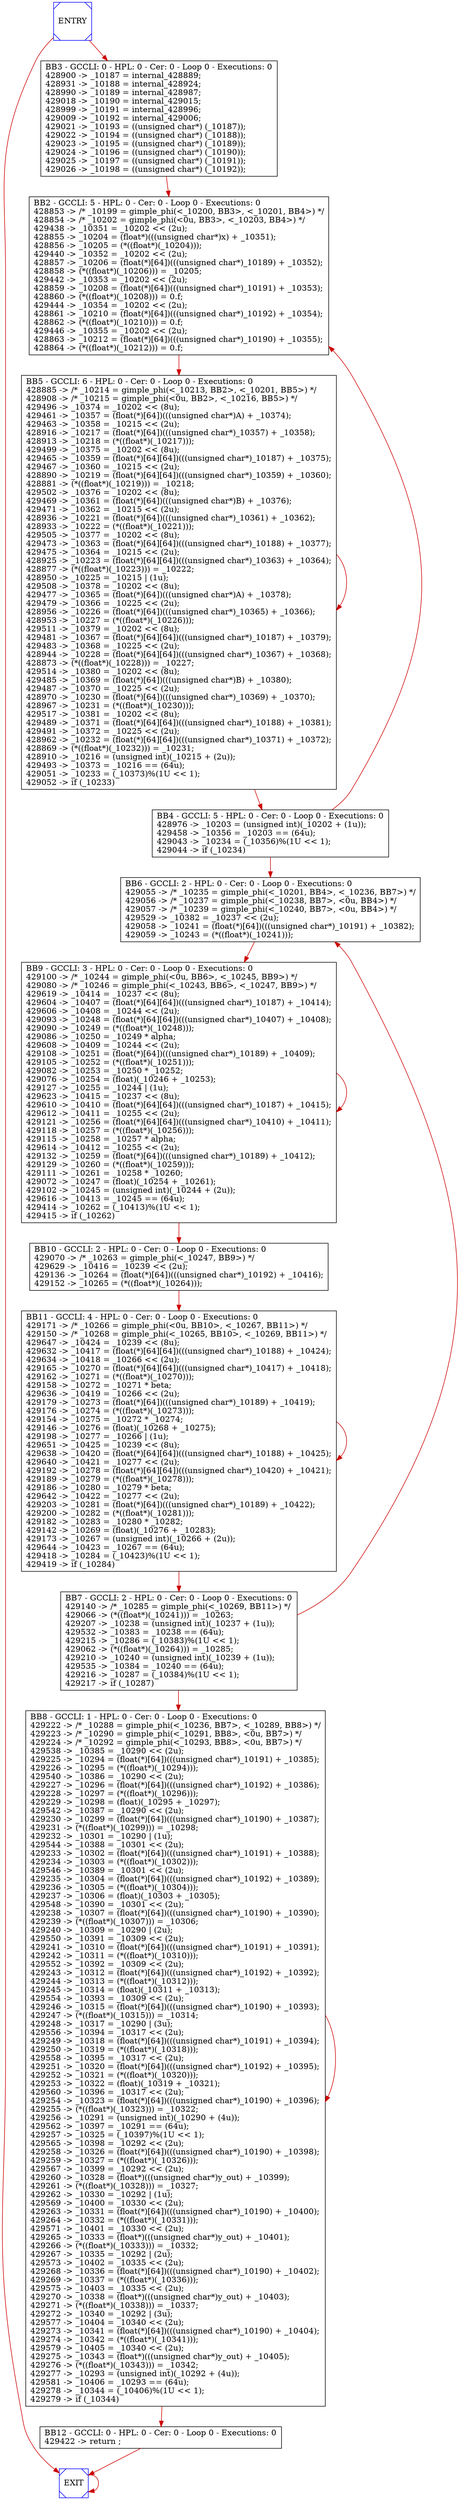digraph G {
0[color=blue,shape=Msquare, label="ENTRY"];
1[color=blue,shape=Msquare, label="EXIT"];
2[shape=box, label="BB2 - GCCLI: 5 - HPL: 0 - Cer: 0 - Loop 0 - Executions: 0\l428853 -> /* _10199 = gimple_phi(<_10200, BB3>, <_10201, BB4>) */\l428854 -> /* _10202 = gimple_phi(<0u, BB3>, <_10203, BB4>) */\l429438 -> _10351 = _10202 << (2u);\l428855 -> _10204 = (float*)(((unsigned char*)x) + _10351);\l428856 -> _10205 = (*((float*)(_10204)));\l429440 -> _10352 = _10202 << (2u);\l428857 -> _10206 = (float(*)[64])(((unsigned char*)_10189) + _10352);\l428858 -> (*((float*)(_10206))) = _10205;\l429442 -> _10353 = _10202 << (2u);\l428859 -> _10208 = (float(*)[64])(((unsigned char*)_10191) + _10353);\l428860 -> (*((float*)(_10208))) = 0.f;\l429444 -> _10354 = _10202 << (2u);\l428861 -> _10210 = (float(*)[64])(((unsigned char*)_10192) + _10354);\l428862 -> (*((float*)(_10210))) = 0.f;\l429446 -> _10355 = _10202 << (2u);\l428863 -> _10212 = (float(*)[64])(((unsigned char*)_10190) + _10355);\l428864 -> (*((float*)(_10212))) = 0.f;\l"];
3[shape=box, label="BB3 - GCCLI: 0 - HPL: 0 - Cer: 0 - Loop 0 - Executions: 0\n428900 -> _10187 = internal_428889;\l428931 -> _10188 = internal_428924;\l428990 -> _10189 = internal_428987;\l429018 -> _10190 = internal_429015;\l428999 -> _10191 = internal_428996;\l429009 -> _10192 = internal_429006;\l429021 -> _10193 = ((unsigned char*) (_10187));\l429022 -> _10194 = ((unsigned char*) (_10188));\l429023 -> _10195 = ((unsigned char*) (_10189));\l429024 -> _10196 = ((unsigned char*) (_10190));\l429025 -> _10197 = ((unsigned char*) (_10191));\l429026 -> _10198 = ((unsigned char*) (_10192));\l"];
4[shape=box, label="BB4 - GCCLI: 5 - HPL: 0 - Cer: 0 - Loop 0 - Executions: 0\n428976 -> _10203 = (unsigned int)(_10202 + (1u));\l429458 -> _10356 = _10203 == (64u);\l429043 -> _10234 = (_10356)%(1U << 1);\l429044 -> if (_10234)\l"];
5[shape=box, label="BB5 - GCCLI: 6 - HPL: 0 - Cer: 0 - Loop 0 - Executions: 0\l428885 -> /* _10214 = gimple_phi(<_10213, BB2>, <_10201, BB5>) */\l428908 -> /* _10215 = gimple_phi(<0u, BB2>, <_10216, BB5>) */\l429496 -> _10374 = _10202 << (8u);\l429461 -> _10357 = (float(*)[64])(((unsigned char*)A) + _10374);\l429463 -> _10358 = _10215 << (2u);\l428916 -> _10217 = (float(*)[64])(((unsigned char*)_10357) + _10358);\l428913 -> _10218 = (*((float*)(_10217)));\l429499 -> _10375 = _10202 << (8u);\l429465 -> _10359 = (float(*)[64][64])(((unsigned char*)_10187) + _10375);\l429467 -> _10360 = _10215 << (2u);\l428890 -> _10219 = (float(*)[64][64])(((unsigned char*)_10359) + _10360);\l428881 -> (*((float*)(_10219))) = _10218;\l429502 -> _10376 = _10202 << (8u);\l429469 -> _10361 = (float(*)[64])(((unsigned char*)B) + _10376);\l429471 -> _10362 = _10215 << (2u);\l428936 -> _10221 = (float(*)[64])(((unsigned char*)_10361) + _10362);\l428933 -> _10222 = (*((float*)(_10221)));\l429505 -> _10377 = _10202 << (8u);\l429473 -> _10363 = (float(*)[64][64])(((unsigned char*)_10188) + _10377);\l429475 -> _10364 = _10215 << (2u);\l428925 -> _10223 = (float(*)[64][64])(((unsigned char*)_10363) + _10364);\l428877 -> (*((float*)(_10223))) = _10222;\l428950 -> _10225 = _10215 | (1u);\l429508 -> _10378 = _10202 << (8u);\l429477 -> _10365 = (float(*)[64])(((unsigned char*)A) + _10378);\l429479 -> _10366 = _10225 << (2u);\l428956 -> _10226 = (float(*)[64])(((unsigned char*)_10365) + _10366);\l428953 -> _10227 = (*((float*)(_10226)));\l429511 -> _10379 = _10202 << (8u);\l429481 -> _10367 = (float(*)[64][64])(((unsigned char*)_10187) + _10379);\l429483 -> _10368 = _10225 << (2u);\l428944 -> _10228 = (float(*)[64][64])(((unsigned char*)_10367) + _10368);\l428873 -> (*((float*)(_10228))) = _10227;\l429514 -> _10380 = _10202 << (8u);\l429485 -> _10369 = (float(*)[64])(((unsigned char*)B) + _10380);\l429487 -> _10370 = _10225 << (2u);\l428970 -> _10230 = (float(*)[64])(((unsigned char*)_10369) + _10370);\l428967 -> _10231 = (*((float*)(_10230)));\l429517 -> _10381 = _10202 << (8u);\l429489 -> _10371 = (float(*)[64][64])(((unsigned char*)_10188) + _10381);\l429491 -> _10372 = _10225 << (2u);\l428962 -> _10232 = (float(*)[64][64])(((unsigned char*)_10371) + _10372);\l428869 -> (*((float*)(_10232))) = _10231;\l428910 -> _10216 = (unsigned int)(_10215 + (2u));\l429493 -> _10373 = _10216 == (64u);\l429051 -> _10233 = (_10373)%(1U << 1);\l429052 -> if (_10233)\l"];
6[shape=box, label="BB6 - GCCLI: 2 - HPL: 0 - Cer: 0 - Loop 0 - Executions: 0\l429055 -> /* _10235 = gimple_phi(<_10201, BB4>, <_10236, BB7>) */\l429056 -> /* _10237 = gimple_phi(<_10238, BB7>, <0u, BB4>) */\l429057 -> /* _10239 = gimple_phi(<_10240, BB7>, <0u, BB4>) */\l429529 -> _10382 = _10237 << (2u);\l429058 -> _10241 = (float(*)[64])(((unsigned char*)_10191) + _10382);\l429059 -> _10243 = (*((float*)(_10241)));\l"];
7[shape=box, label="BB7 - GCCLI: 2 - HPL: 0 - Cer: 0 - Loop 0 - Executions: 0\l429140 -> /* _10285 = gimple_phi(<_10269, BB11>) */\l429066 -> (*((float*)(_10241))) = _10263;\l429207 -> _10238 = (unsigned int)(_10237 + (1u));\l429532 -> _10383 = _10238 == (64u);\l429215 -> _10286 = (_10383)%(1U << 1);\l429062 -> (*((float*)(_10264))) = _10285;\l429210 -> _10240 = (unsigned int)(_10239 + (1u));\l429535 -> _10384 = _10240 == (64u);\l429216 -> _10287 = (_10384)%(1U << 1);\l429217 -> if (_10287)\l"];
8[shape=box, label="BB8 - GCCLI: 1 - HPL: 0 - Cer: 0 - Loop 0 - Executions: 0\l429222 -> /* _10288 = gimple_phi(<_10236, BB7>, <_10289, BB8>) */\l429223 -> /* _10290 = gimple_phi(<_10291, BB8>, <0u, BB7>) */\l429224 -> /* _10292 = gimple_phi(<_10293, BB8>, <0u, BB7>) */\l429538 -> _10385 = _10290 << (2u);\l429225 -> _10294 = (float(*)[64])(((unsigned char*)_10191) + _10385);\l429226 -> _10295 = (*((float*)(_10294)));\l429540 -> _10386 = _10290 << (2u);\l429227 -> _10296 = (float(*)[64])(((unsigned char*)_10192) + _10386);\l429228 -> _10297 = (*((float*)(_10296)));\l429229 -> _10298 = (float)(_10295 + _10297);\l429542 -> _10387 = _10290 << (2u);\l429230 -> _10299 = (float(*)[64])(((unsigned char*)_10190) + _10387);\l429231 -> (*((float*)(_10299))) = _10298;\l429232 -> _10301 = _10290 | (1u);\l429544 -> _10388 = _10301 << (2u);\l429233 -> _10302 = (float(*)[64])(((unsigned char*)_10191) + _10388);\l429234 -> _10303 = (*((float*)(_10302)));\l429546 -> _10389 = _10301 << (2u);\l429235 -> _10304 = (float(*)[64])(((unsigned char*)_10192) + _10389);\l429236 -> _10305 = (*((float*)(_10304)));\l429237 -> _10306 = (float)(_10303 + _10305);\l429548 -> _10390 = _10301 << (2u);\l429238 -> _10307 = (float(*)[64])(((unsigned char*)_10190) + _10390);\l429239 -> (*((float*)(_10307))) = _10306;\l429240 -> _10309 = _10290 | (2u);\l429550 -> _10391 = _10309 << (2u);\l429241 -> _10310 = (float(*)[64])(((unsigned char*)_10191) + _10391);\l429242 -> _10311 = (*((float*)(_10310)));\l429552 -> _10392 = _10309 << (2u);\l429243 -> _10312 = (float(*)[64])(((unsigned char*)_10192) + _10392);\l429244 -> _10313 = (*((float*)(_10312)));\l429245 -> _10314 = (float)(_10311 + _10313);\l429554 -> _10393 = _10309 << (2u);\l429246 -> _10315 = (float(*)[64])(((unsigned char*)_10190) + _10393);\l429247 -> (*((float*)(_10315))) = _10314;\l429248 -> _10317 = _10290 | (3u);\l429556 -> _10394 = _10317 << (2u);\l429249 -> _10318 = (float(*)[64])(((unsigned char*)_10191) + _10394);\l429250 -> _10319 = (*((float*)(_10318)));\l429558 -> _10395 = _10317 << (2u);\l429251 -> _10320 = (float(*)[64])(((unsigned char*)_10192) + _10395);\l429252 -> _10321 = (*((float*)(_10320)));\l429253 -> _10322 = (float)(_10319 + _10321);\l429560 -> _10396 = _10317 << (2u);\l429254 -> _10323 = (float(*)[64])(((unsigned char*)_10190) + _10396);\l429255 -> (*((float*)(_10323))) = _10322;\l429256 -> _10291 = (unsigned int)(_10290 + (4u));\l429562 -> _10397 = _10291 == (64u);\l429257 -> _10325 = (_10397)%(1U << 1);\l429565 -> _10398 = _10292 << (2u);\l429258 -> _10326 = (float(*)[64])(((unsigned char*)_10190) + _10398);\l429259 -> _10327 = (*((float*)(_10326)));\l429567 -> _10399 = _10292 << (2u);\l429260 -> _10328 = (float*)(((unsigned char*)y_out) + _10399);\l429261 -> (*((float*)(_10328))) = _10327;\l429262 -> _10330 = _10292 | (1u);\l429569 -> _10400 = _10330 << (2u);\l429263 -> _10331 = (float(*)[64])(((unsigned char*)_10190) + _10400);\l429264 -> _10332 = (*((float*)(_10331)));\l429571 -> _10401 = _10330 << (2u);\l429265 -> _10333 = (float*)(((unsigned char*)y_out) + _10401);\l429266 -> (*((float*)(_10333))) = _10332;\l429267 -> _10335 = _10292 | (2u);\l429573 -> _10402 = _10335 << (2u);\l429268 -> _10336 = (float(*)[64])(((unsigned char*)_10190) + _10402);\l429269 -> _10337 = (*((float*)(_10336)));\l429575 -> _10403 = _10335 << (2u);\l429270 -> _10338 = (float*)(((unsigned char*)y_out) + _10403);\l429271 -> (*((float*)(_10338))) = _10337;\l429272 -> _10340 = _10292 | (3u);\l429577 -> _10404 = _10340 << (2u);\l429273 -> _10341 = (float(*)[64])(((unsigned char*)_10190) + _10404);\l429274 -> _10342 = (*((float*)(_10341)));\l429579 -> _10405 = _10340 << (2u);\l429275 -> _10343 = (float*)(((unsigned char*)y_out) + _10405);\l429276 -> (*((float*)(_10343))) = _10342;\l429277 -> _10293 = (unsigned int)(_10292 + (4u));\l429581 -> _10406 = _10293 == (64u);\l429278 -> _10344 = (_10406)%(1U << 1);\l429279 -> if (_10344)\l"];
9[shape=box, label="BB9 - GCCLI: 3 - HPL: 0 - Cer: 0 - Loop 0 - Executions: 0\l429100 -> /* _10244 = gimple_phi(<0u, BB6>, <_10245, BB9>) */\l429080 -> /* _10246 = gimple_phi(<_10243, BB6>, <_10247, BB9>) */\l429619 -> _10414 = _10237 << (8u);\l429604 -> _10407 = (float(*)[64][64])(((unsigned char*)_10187) + _10414);\l429606 -> _10408 = _10244 << (2u);\l429093 -> _10248 = (float(*)[64][64])(((unsigned char*)_10407) + _10408);\l429090 -> _10249 = (*((float*)(_10248)));\l429086 -> _10250 = _10249 * alpha;\l429608 -> _10409 = _10244 << (2u);\l429108 -> _10251 = (float(*)[64])(((unsigned char*)_10189) + _10409);\l429105 -> _10252 = (*((float*)(_10251)));\l429082 -> _10253 = _10250 * _10252;\l429076 -> _10254 = (float)(_10246 + _10253);\l429127 -> _10255 = _10244 | (1u);\l429623 -> _10415 = _10237 << (8u);\l429610 -> _10410 = (float(*)[64][64])(((unsigned char*)_10187) + _10415);\l429612 -> _10411 = _10255 << (2u);\l429121 -> _10256 = (float(*)[64][64])(((unsigned char*)_10410) + _10411);\l429118 -> _10257 = (*((float*)(_10256)));\l429115 -> _10258 = _10257 * alpha;\l429614 -> _10412 = _10255 << (2u);\l429132 -> _10259 = (float(*)[64])(((unsigned char*)_10189) + _10412);\l429129 -> _10260 = (*((float*)(_10259)));\l429111 -> _10261 = _10258 * _10260;\l429072 -> _10247 = (float)(_10254 + _10261);\l429102 -> _10245 = (unsigned int)(_10244 + (2u));\l429616 -> _10413 = _10245 == (64u);\l429414 -> _10262 = (_10413)%(1U << 1);\l429415 -> if (_10262)\l"];
10[shape=box, label="BB10 - GCCLI: 2 - HPL: 0 - Cer: 0 - Loop 0 - Executions: 0\l429070 -> /* _10263 = gimple_phi(<_10247, BB9>) */\l429629 -> _10416 = _10239 << (2u);\l429136 -> _10264 = (float(*)[64])(((unsigned char*)_10192) + _10416);\l429152 -> _10265 = (*((float*)(_10264)));\l"];
11[shape=box, label="BB11 - GCCLI: 4 - HPL: 0 - Cer: 0 - Loop 0 - Executions: 0\l429171 -> /* _10266 = gimple_phi(<0u, BB10>, <_10267, BB11>) */\l429150 -> /* _10268 = gimple_phi(<_10265, BB10>, <_10269, BB11>) */\l429647 -> _10424 = _10239 << (8u);\l429632 -> _10417 = (float(*)[64][64])(((unsigned char*)_10188) + _10424);\l429634 -> _10418 = _10266 << (2u);\l429165 -> _10270 = (float(*)[64][64])(((unsigned char*)_10417) + _10418);\l429162 -> _10271 = (*((float*)(_10270)));\l429158 -> _10272 = _10271 * beta;\l429636 -> _10419 = _10266 << (2u);\l429179 -> _10273 = (float(*)[64])(((unsigned char*)_10189) + _10419);\l429176 -> _10274 = (*((float*)(_10273)));\l429154 -> _10275 = _10272 * _10274;\l429146 -> _10276 = (float)(_10268 + _10275);\l429198 -> _10277 = _10266 | (1u);\l429651 -> _10425 = _10239 << (8u);\l429638 -> _10420 = (float(*)[64][64])(((unsigned char*)_10188) + _10425);\l429640 -> _10421 = _10277 << (2u);\l429192 -> _10278 = (float(*)[64][64])(((unsigned char*)_10420) + _10421);\l429189 -> _10279 = (*((float*)(_10278)));\l429186 -> _10280 = _10279 * beta;\l429642 -> _10422 = _10277 << (2u);\l429203 -> _10281 = (float(*)[64])(((unsigned char*)_10189) + _10422);\l429200 -> _10282 = (*((float*)(_10281)));\l429182 -> _10283 = _10280 * _10282;\l429142 -> _10269 = (float)(_10276 + _10283);\l429173 -> _10267 = (unsigned int)(_10266 + (2u));\l429644 -> _10423 = _10267 == (64u);\l429418 -> _10284 = (_10423)%(1U << 1);\l429419 -> if (_10284)\l"];
12[shape=box, label="BB12 - GCCLI: 0 - HPL: 0 - Cer: 0 - Loop 0 - Executions: 0\n429422 -> return ;\l"];
0->3 [fontcolor=blue, color=red3];
1->1 [fontcolor=blue, color=red3];
2->5 [fontcolor=blue, color=red3];
3->2 [fontcolor=blue, color=red3];
4->6 [fontcolor=blue, color=red3];
4->2 [fontcolor=blue, color=red3];
5->4 [fontcolor=blue, color=red3];
5->5 [fontcolor=blue, color=red3];
6->9 [fontcolor=blue, color=red3];
7->8 [fontcolor=blue, color=red3];
7->6 [fontcolor=blue, color=red3];
8->12 [fontcolor=blue, color=red3];
8->8 [fontcolor=blue, color=red3];
9->10 [fontcolor=blue, color=red3];
9->9 [fontcolor=blue, color=red3];
10->11 [fontcolor=blue, color=red3];
11->7 [fontcolor=blue, color=red3];
11->11 [fontcolor=blue, color=red3];
12->1 [fontcolor=blue, color=red3];
0->1 [fontcolor=blue, color=red3];
}
